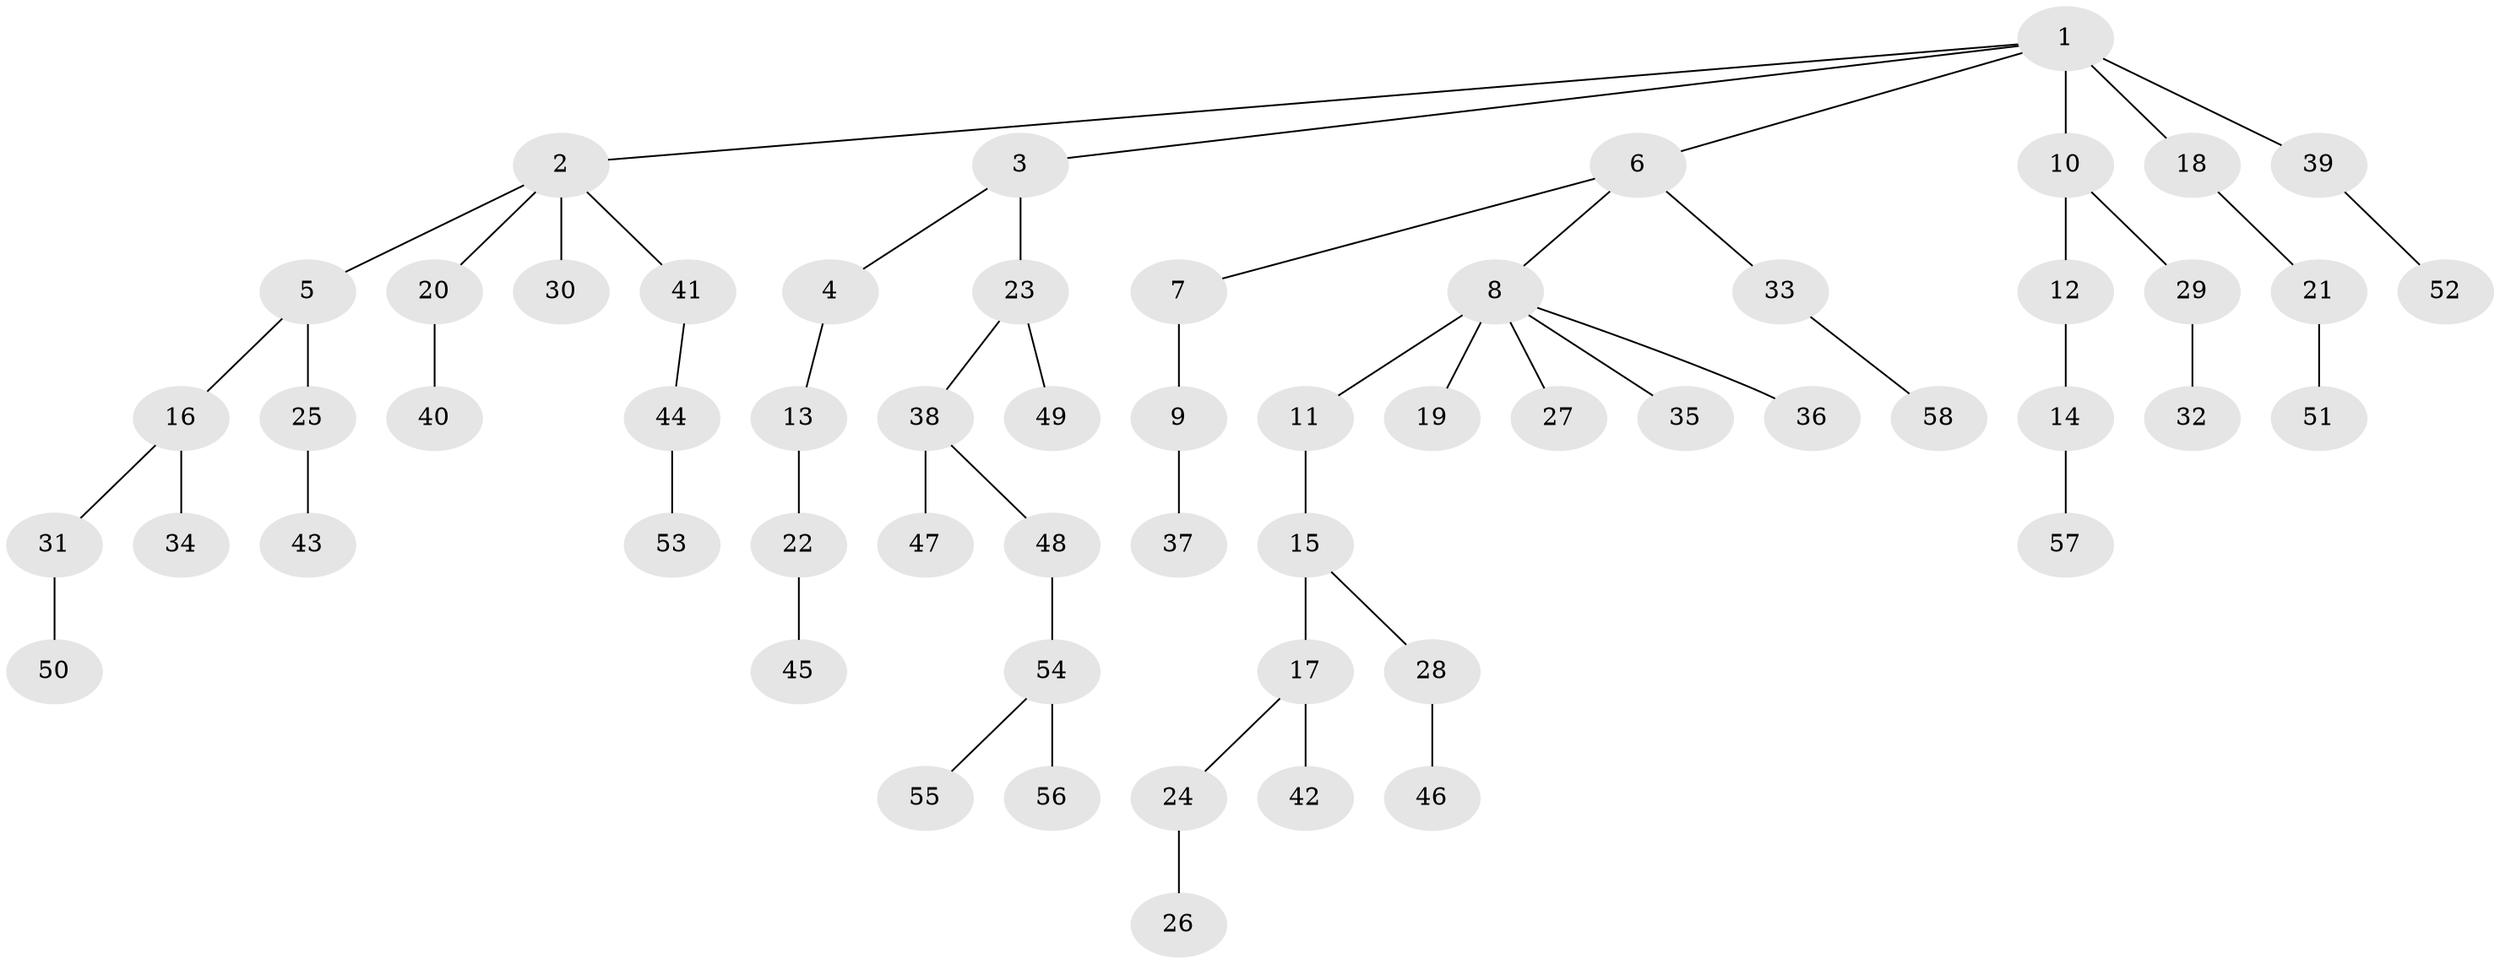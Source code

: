 // original degree distribution, {9: 0.008620689655172414, 6: 0.017241379310344827, 5: 0.034482758620689655, 2: 0.25, 3: 0.07758620689655173, 4: 0.09482758620689655, 1: 0.5172413793103449}
// Generated by graph-tools (version 1.1) at 2025/36/03/09/25 02:36:59]
// undirected, 58 vertices, 57 edges
graph export_dot {
graph [start="1"]
  node [color=gray90,style=filled];
  1;
  2;
  3;
  4;
  5;
  6;
  7;
  8;
  9;
  10;
  11;
  12;
  13;
  14;
  15;
  16;
  17;
  18;
  19;
  20;
  21;
  22;
  23;
  24;
  25;
  26;
  27;
  28;
  29;
  30;
  31;
  32;
  33;
  34;
  35;
  36;
  37;
  38;
  39;
  40;
  41;
  42;
  43;
  44;
  45;
  46;
  47;
  48;
  49;
  50;
  51;
  52;
  53;
  54;
  55;
  56;
  57;
  58;
  1 -- 2 [weight=1.0];
  1 -- 3 [weight=1.0];
  1 -- 6 [weight=1.0];
  1 -- 10 [weight=1.0];
  1 -- 18 [weight=1.0];
  1 -- 39 [weight=2.0];
  2 -- 5 [weight=1.0];
  2 -- 20 [weight=1.0];
  2 -- 30 [weight=1.0];
  2 -- 41 [weight=1.0];
  3 -- 4 [weight=1.0];
  3 -- 23 [weight=1.0];
  4 -- 13 [weight=1.0];
  5 -- 16 [weight=1.0];
  5 -- 25 [weight=2.0];
  6 -- 7 [weight=1.0];
  6 -- 8 [weight=1.0];
  6 -- 33 [weight=1.0];
  7 -- 9 [weight=2.0];
  8 -- 11 [weight=3.0];
  8 -- 19 [weight=1.0];
  8 -- 27 [weight=1.0];
  8 -- 35 [weight=1.0];
  8 -- 36 [weight=1.0];
  9 -- 37 [weight=1.0];
  10 -- 12 [weight=1.0];
  10 -- 29 [weight=1.0];
  11 -- 15 [weight=1.0];
  12 -- 14 [weight=2.0];
  13 -- 22 [weight=1.0];
  14 -- 57 [weight=1.0];
  15 -- 17 [weight=1.0];
  15 -- 28 [weight=1.0];
  16 -- 31 [weight=1.0];
  16 -- 34 [weight=1.0];
  17 -- 24 [weight=1.0];
  17 -- 42 [weight=1.0];
  18 -- 21 [weight=1.0];
  20 -- 40 [weight=1.0];
  21 -- 51 [weight=1.0];
  22 -- 45 [weight=1.0];
  23 -- 38 [weight=1.0];
  23 -- 49 [weight=1.0];
  24 -- 26 [weight=1.0];
  25 -- 43 [weight=1.0];
  28 -- 46 [weight=1.0];
  29 -- 32 [weight=1.0];
  31 -- 50 [weight=1.0];
  33 -- 58 [weight=1.0];
  38 -- 47 [weight=1.0];
  38 -- 48 [weight=1.0];
  39 -- 52 [weight=1.0];
  41 -- 44 [weight=1.0];
  44 -- 53 [weight=1.0];
  48 -- 54 [weight=1.0];
  54 -- 55 [weight=1.0];
  54 -- 56 [weight=1.0];
}
